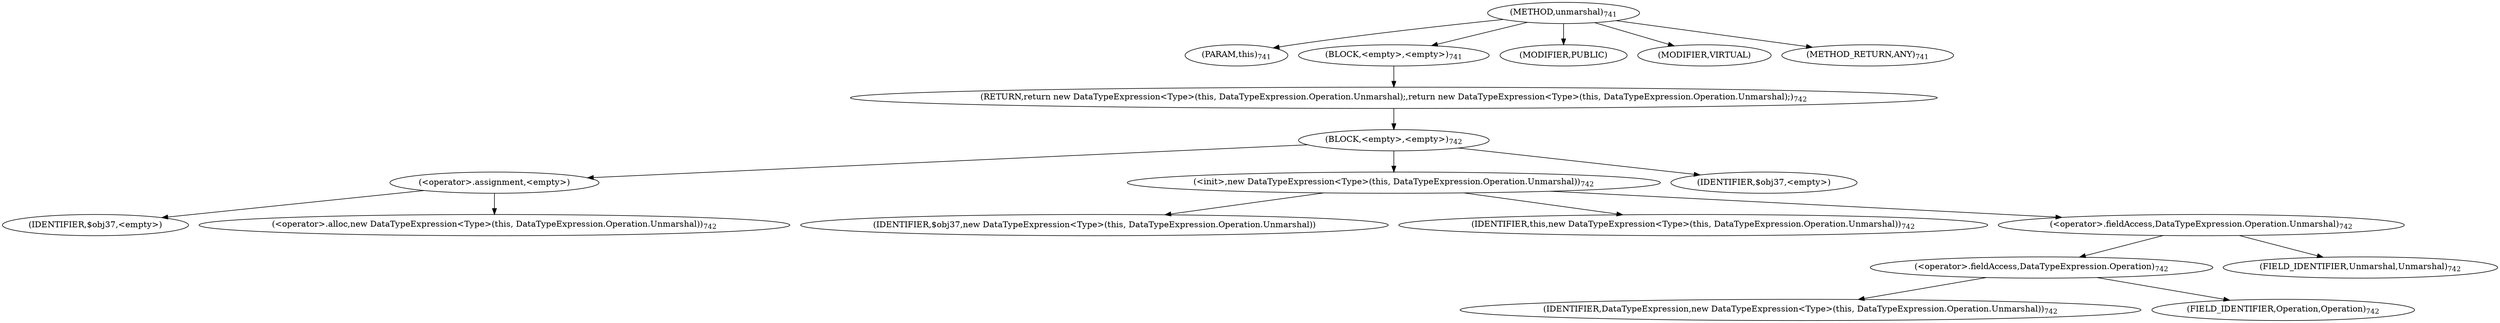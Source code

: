 digraph "unmarshal" {  
"1436" [label = <(METHOD,unmarshal)<SUB>741</SUB>> ]
"209" [label = <(PARAM,this)<SUB>741</SUB>> ]
"1437" [label = <(BLOCK,&lt;empty&gt;,&lt;empty&gt;)<SUB>741</SUB>> ]
"1438" [label = <(RETURN,return new DataTypeExpression&lt;Type&gt;(this, DataTypeExpression.Operation.Unmarshal);,return new DataTypeExpression&lt;Type&gt;(this, DataTypeExpression.Operation.Unmarshal);)<SUB>742</SUB>> ]
"1439" [label = <(BLOCK,&lt;empty&gt;,&lt;empty&gt;)<SUB>742</SUB>> ]
"1440" [label = <(&lt;operator&gt;.assignment,&lt;empty&gt;)> ]
"1441" [label = <(IDENTIFIER,$obj37,&lt;empty&gt;)> ]
"1442" [label = <(&lt;operator&gt;.alloc,new DataTypeExpression&lt;Type&gt;(this, DataTypeExpression.Operation.Unmarshal))<SUB>742</SUB>> ]
"1443" [label = <(&lt;init&gt;,new DataTypeExpression&lt;Type&gt;(this, DataTypeExpression.Operation.Unmarshal))<SUB>742</SUB>> ]
"1444" [label = <(IDENTIFIER,$obj37,new DataTypeExpression&lt;Type&gt;(this, DataTypeExpression.Operation.Unmarshal))> ]
"208" [label = <(IDENTIFIER,this,new DataTypeExpression&lt;Type&gt;(this, DataTypeExpression.Operation.Unmarshal))<SUB>742</SUB>> ]
"1445" [label = <(&lt;operator&gt;.fieldAccess,DataTypeExpression.Operation.Unmarshal)<SUB>742</SUB>> ]
"1446" [label = <(&lt;operator&gt;.fieldAccess,DataTypeExpression.Operation)<SUB>742</SUB>> ]
"1447" [label = <(IDENTIFIER,DataTypeExpression,new DataTypeExpression&lt;Type&gt;(this, DataTypeExpression.Operation.Unmarshal))<SUB>742</SUB>> ]
"1448" [label = <(FIELD_IDENTIFIER,Operation,Operation)<SUB>742</SUB>> ]
"1449" [label = <(FIELD_IDENTIFIER,Unmarshal,Unmarshal)<SUB>742</SUB>> ]
"1450" [label = <(IDENTIFIER,$obj37,&lt;empty&gt;)> ]
"1451" [label = <(MODIFIER,PUBLIC)> ]
"1452" [label = <(MODIFIER,VIRTUAL)> ]
"1453" [label = <(METHOD_RETURN,ANY)<SUB>741</SUB>> ]
  "1436" -> "209" 
  "1436" -> "1437" 
  "1436" -> "1451" 
  "1436" -> "1452" 
  "1436" -> "1453" 
  "1437" -> "1438" 
  "1438" -> "1439" 
  "1439" -> "1440" 
  "1439" -> "1443" 
  "1439" -> "1450" 
  "1440" -> "1441" 
  "1440" -> "1442" 
  "1443" -> "1444" 
  "1443" -> "208" 
  "1443" -> "1445" 
  "1445" -> "1446" 
  "1445" -> "1449" 
  "1446" -> "1447" 
  "1446" -> "1448" 
}
